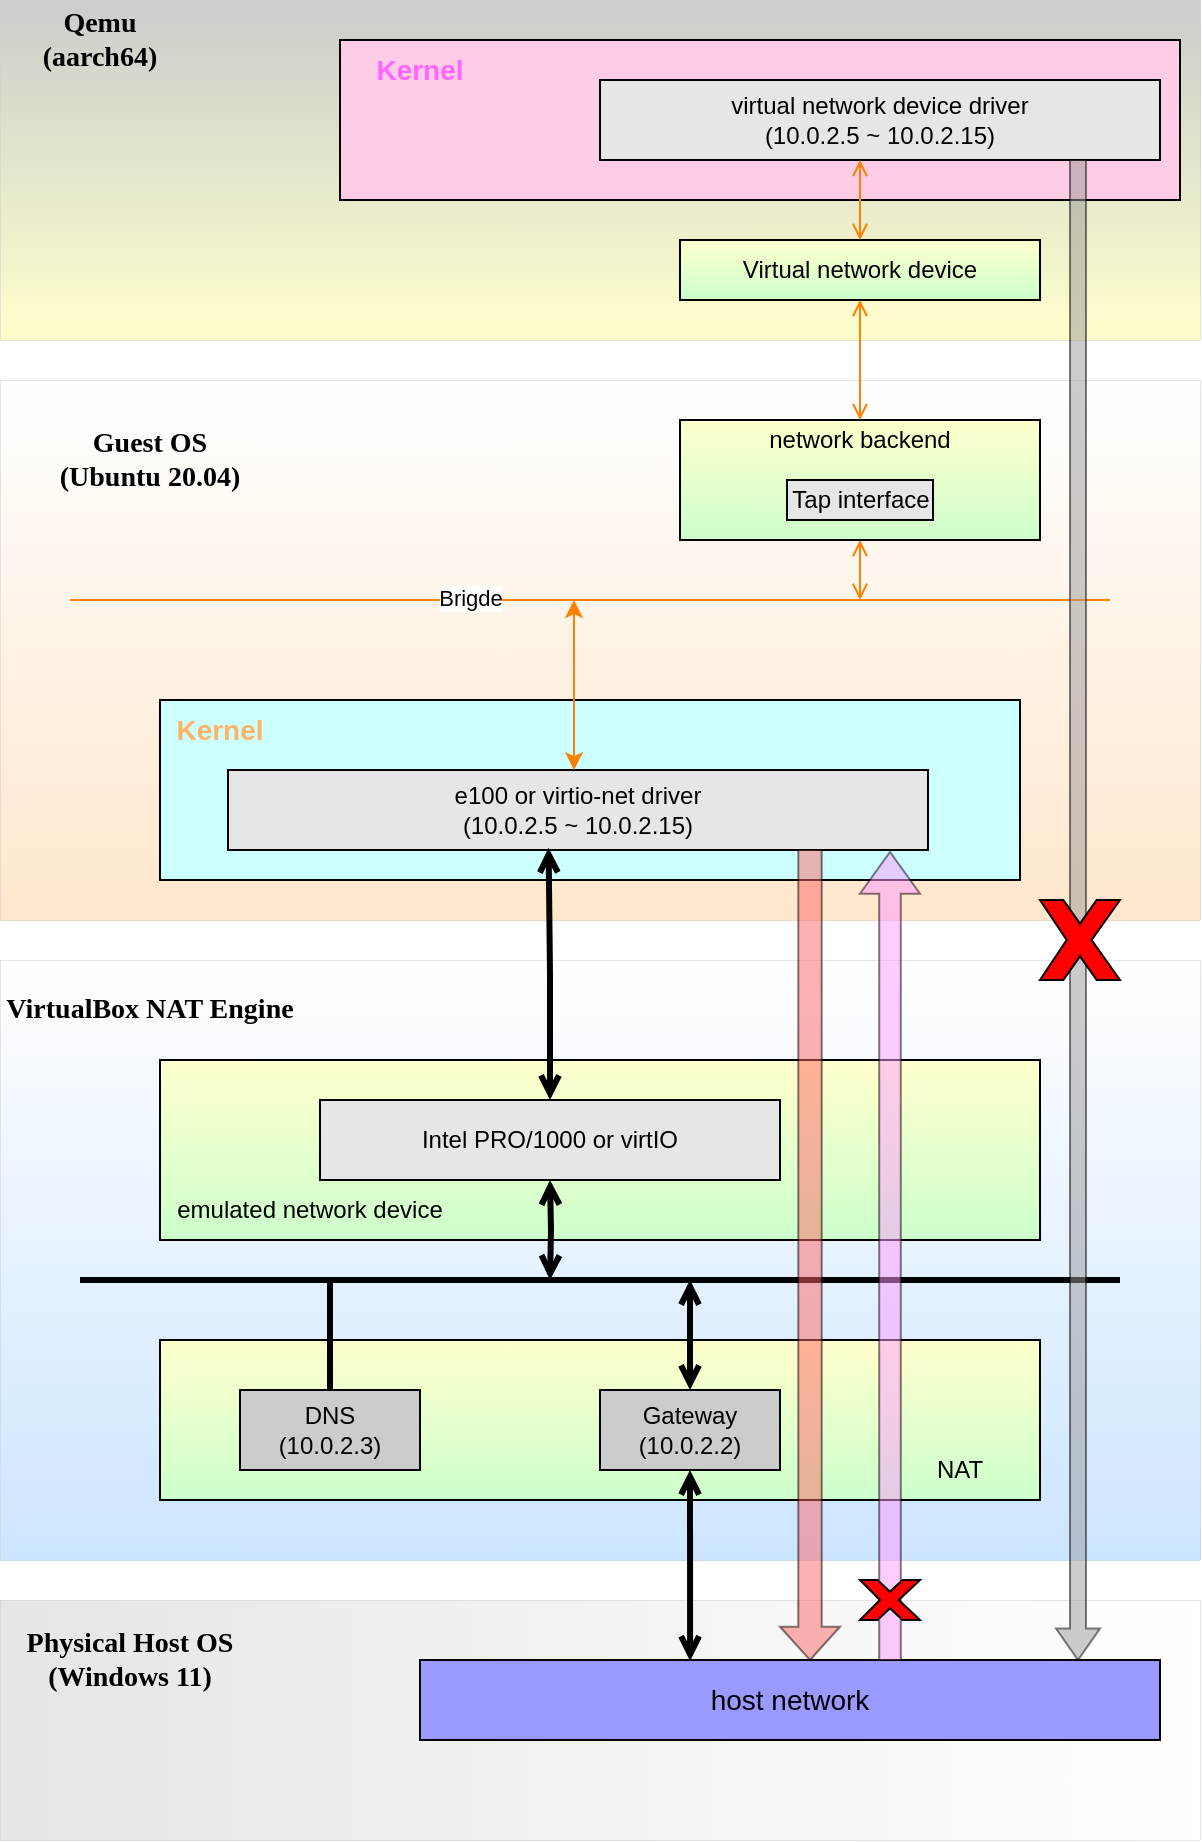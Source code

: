 <mxfile version="22.1.8" type="github">
  <diagram name="第 1 页" id="ANXsYOSUPSdQXI5N-tDR">
    <mxGraphModel dx="1098" dy="1725" grid="1" gridSize="10" guides="1" tooltips="1" connect="1" arrows="1" fold="1" page="1" pageScale="1" pageWidth="827" pageHeight="1169" math="0" shadow="0">
      <root>
        <mxCell id="0" />
        <mxCell id="1" parent="0" />
        <mxCell id="YQJKwAj68iTGBwg1D54c-2" value="" style="rounded=0;whiteSpace=wrap;html=1;gradientColor=#FFFFFF;gradientDirection=east;fillColor=#E6E6E6;strokeWidth=0;" vertex="1" parent="1">
          <mxGeometry x="80" y="400" width="600" height="120" as="geometry" />
        </mxCell>
        <mxCell id="YQJKwAj68iTGBwg1D54c-3" value="" style="whiteSpace=wrap;html=1;rounded=0;align=left;fillColor=#FFFFFF;gradientColor=#CCE5FF;strokeWidth=0;" vertex="1" parent="1">
          <mxGeometry x="80" y="80" width="600" height="300" as="geometry" />
        </mxCell>
        <mxCell id="YQJKwAj68iTGBwg1D54c-5" value="&lt;b&gt;&lt;font style=&quot;font-size: 14px;&quot; face=&quot;Times New Roman&quot;&gt;Physical Host OS&lt;br&gt;(Windows 11)&lt;br&gt;&lt;/font&gt;&lt;/b&gt;" style="text;html=1;strokeColor=none;fillColor=none;align=center;verticalAlign=middle;whiteSpace=wrap;rounded=0;" vertex="1" parent="1">
          <mxGeometry x="90" y="410" width="110" height="40" as="geometry" />
        </mxCell>
        <mxCell id="YQJKwAj68iTGBwg1D54c-6" value="&lt;b&gt;&lt;font style=&quot;font-size: 14px;&quot; face=&quot;Times New Roman&quot;&gt;VirtualBox NAT Engine&lt;/font&gt;&lt;/b&gt;" style="text;html=1;strokeColor=none;fillColor=none;align=center;verticalAlign=middle;whiteSpace=wrap;rounded=0;" vertex="1" parent="1">
          <mxGeometry x="80" y="90" width="150" height="30" as="geometry" />
        </mxCell>
        <mxCell id="YQJKwAj68iTGBwg1D54c-7" value="" style="rounded=0;whiteSpace=wrap;html=1;fillColor=#FFFFCC;gradientColor=#CCFFCC;gradientDirection=south;" vertex="1" parent="1">
          <mxGeometry x="160" y="270" width="440" height="80" as="geometry" />
        </mxCell>
        <mxCell id="YQJKwAj68iTGBwg1D54c-8" value="Gateway&lt;br&gt;(10.0.2.2)" style="rounded=0;whiteSpace=wrap;html=1;fillColor=#CCCCCC;" vertex="1" parent="1">
          <mxGeometry x="380" y="295" width="90" height="40" as="geometry" />
        </mxCell>
        <mxCell id="YQJKwAj68iTGBwg1D54c-9" value="DNS&lt;br&gt;(10.0.2.3)" style="rounded=0;whiteSpace=wrap;html=1;fillColor=#CCCCCC;" vertex="1" parent="1">
          <mxGeometry x="200" y="295" width="90" height="40" as="geometry" />
        </mxCell>
        <mxCell id="YQJKwAj68iTGBwg1D54c-10" value="&lt;font style=&quot;font-size: 14px;&quot;&gt;host network&lt;/font&gt;" style="rounded=0;whiteSpace=wrap;html=1;fillColor=#9999FF;" vertex="1" parent="1">
          <mxGeometry x="290" y="430" width="370" height="40" as="geometry" />
        </mxCell>
        <mxCell id="YQJKwAj68iTGBwg1D54c-11" value="NAT" style="text;html=1;strokeColor=none;fillColor=none;align=center;verticalAlign=middle;whiteSpace=wrap;rounded=0;" vertex="1" parent="1">
          <mxGeometry x="530" y="320" width="60" height="30" as="geometry" />
        </mxCell>
        <mxCell id="YQJKwAj68iTGBwg1D54c-21" value="" style="endArrow=none;html=1;rounded=0;edgeStyle=orthogonalEdgeStyle;strokeWidth=3;" edge="1" parent="1">
          <mxGeometry relative="1" as="geometry">
            <mxPoint x="120" y="240" as="sourcePoint" />
            <mxPoint x="640" y="240" as="targetPoint" />
          </mxGeometry>
        </mxCell>
        <mxCell id="YQJKwAj68iTGBwg1D54c-22" value="" style="endArrow=open;html=1;rounded=0;edgeStyle=orthogonalEdgeStyle;exitX=0.5;exitY=0;exitDx=0;exitDy=0;strokeWidth=3;startArrow=open;startFill=0;endFill=0;" edge="1" parent="1" source="YQJKwAj68iTGBwg1D54c-8">
          <mxGeometry relative="1" as="geometry">
            <mxPoint x="-70" y="260" as="sourcePoint" />
            <mxPoint x="425" y="240" as="targetPoint" />
          </mxGeometry>
        </mxCell>
        <mxCell id="YQJKwAj68iTGBwg1D54c-12" value="" style="rounded=0;whiteSpace=wrap;html=1;fillColor=#FFFFCC;gradientColor=#CCFFCC;gradientDirection=south;" vertex="1" parent="1">
          <mxGeometry x="160" y="130" width="440" height="90" as="geometry" />
        </mxCell>
        <mxCell id="YQJKwAj68iTGBwg1D54c-23" value="" style="endArrow=none;html=1;rounded=0;edgeStyle=orthogonalEdgeStyle;exitX=0.5;exitY=0;exitDx=0;exitDy=0;strokeWidth=3;" edge="1" parent="1" source="YQJKwAj68iTGBwg1D54c-9">
          <mxGeometry relative="1" as="geometry">
            <mxPoint x="240" y="275" as="sourcePoint" />
            <mxPoint x="245" y="240" as="targetPoint" />
          </mxGeometry>
        </mxCell>
        <mxCell id="YQJKwAj68iTGBwg1D54c-25" value="" style="endArrow=open;html=1;rounded=0;edgeStyle=orthogonalEdgeStyle;strokeWidth=3;entryX=0.5;entryY=1;entryDx=0;entryDy=0;startArrow=open;startFill=0;endFill=0;" edge="1" parent="1" target="YQJKwAj68iTGBwg1D54c-13">
          <mxGeometry relative="1" as="geometry">
            <mxPoint x="355" y="240" as="sourcePoint" />
            <mxPoint x="255" y="250" as="targetPoint" />
          </mxGeometry>
        </mxCell>
        <mxCell id="YQJKwAj68iTGBwg1D54c-26" value="" style="endArrow=open;html=1;rounded=0;edgeStyle=orthogonalEdgeStyle;strokeWidth=3;startArrow=open;startFill=0;endFill=0;entryX=0.5;entryY=1;entryDx=0;entryDy=0;exitX=0.365;exitY=0.011;exitDx=0;exitDy=0;exitPerimeter=0;" edge="1" parent="1" source="YQJKwAj68iTGBwg1D54c-10" target="YQJKwAj68iTGBwg1D54c-8">
          <mxGeometry relative="1" as="geometry">
            <mxPoint x="435" y="305" as="sourcePoint" />
            <mxPoint x="425" y="340" as="targetPoint" />
          </mxGeometry>
        </mxCell>
        <mxCell id="YQJKwAj68iTGBwg1D54c-27" value="" style="rounded=0;whiteSpace=wrap;html=1;fillColor=#FFE6CC;gradientColor=#FFFFFF;gradientDirection=north;strokeWidth=0;" vertex="1" parent="1">
          <mxGeometry x="80" y="-210" width="600" height="270" as="geometry" />
        </mxCell>
        <mxCell id="YQJKwAj68iTGBwg1D54c-30" value="" style="rounded=0;whiteSpace=wrap;html=1;fillColor=#CCFFFF;" vertex="1" parent="1">
          <mxGeometry x="160" y="-50" width="430" height="90" as="geometry" />
        </mxCell>
        <mxCell id="YQJKwAj68iTGBwg1D54c-28" value="e100 or virtio-net driver&lt;br&gt;(10.0.2.5 ~ 10.0.2.15)" style="rounded=0;whiteSpace=wrap;html=1;fillColor=#E6E6E6;" vertex="1" parent="1">
          <mxGeometry x="194" y="-15" width="350" height="40" as="geometry" />
        </mxCell>
        <mxCell id="YQJKwAj68iTGBwg1D54c-29" value="&lt;b&gt;&lt;font style=&quot;font-size: 14px;&quot; face=&quot;Times New Roman&quot;&gt;Guest OS&lt;br&gt;(Ubuntu 20.04)&lt;br&gt;&lt;/font&gt;&lt;/b&gt;" style="text;html=1;strokeColor=none;fillColor=none;align=center;verticalAlign=middle;whiteSpace=wrap;rounded=0;" vertex="1" parent="1">
          <mxGeometry x="80" y="-190" width="150" height="40" as="geometry" />
        </mxCell>
        <mxCell id="YQJKwAj68iTGBwg1D54c-31" value="&lt;font color=&quot;#ffb366&quot; style=&quot;font-size: 14px;&quot;&gt;&lt;b&gt;Kernel&lt;/b&gt;&lt;/font&gt;" style="text;html=1;strokeColor=none;fillColor=none;align=center;verticalAlign=middle;whiteSpace=wrap;rounded=0;" vertex="1" parent="1">
          <mxGeometry x="160" y="-50" width="60" height="30" as="geometry" />
        </mxCell>
        <mxCell id="YQJKwAj68iTGBwg1D54c-33" value="" style="shape=singleArrow;direction=south;whiteSpace=wrap;html=1;arrowWidth=0.39;arrowSize=0.041;fillColor=#FF6666;opacity=50;" vertex="1" parent="1">
          <mxGeometry x="470" y="25" width="30" height="405" as="geometry" />
        </mxCell>
        <mxCell id="YQJKwAj68iTGBwg1D54c-32" value="" style="endArrow=open;html=1;rounded=0;edgeStyle=orthogonalEdgeStyle;strokeWidth=3;entryX=0.458;entryY=0.973;entryDx=0;entryDy=0;startArrow=open;startFill=0;endFill=0;exitX=0.5;exitY=0;exitDx=0;exitDy=0;entryPerimeter=0;" edge="1" parent="1" source="YQJKwAj68iTGBwg1D54c-13" target="YQJKwAj68iTGBwg1D54c-28">
          <mxGeometry relative="1" as="geometry">
            <mxPoint x="365" y="250" as="sourcePoint" />
            <mxPoint x="365" y="200" as="targetPoint" />
          </mxGeometry>
        </mxCell>
        <mxCell id="YQJKwAj68iTGBwg1D54c-14" value="emulated network device" style="text;html=1;strokeColor=none;fillColor=none;align=center;verticalAlign=middle;whiteSpace=wrap;rounded=0;" vertex="1" parent="1">
          <mxGeometry x="160" y="190" width="150" height="30" as="geometry" />
        </mxCell>
        <mxCell id="YQJKwAj68iTGBwg1D54c-13" value="Intel PRO/1000 or virtIO" style="rounded=0;whiteSpace=wrap;html=1;fillColor=#E6E6E6;" vertex="1" parent="1">
          <mxGeometry x="240" y="150" width="230" height="40" as="geometry" />
        </mxCell>
        <mxCell id="YQJKwAj68iTGBwg1D54c-35" value="" style="html=1;shadow=0;dashed=0;align=center;verticalAlign=middle;shape=mxgraph.arrows2.arrow;dy=0.64;dx=20.86;direction=north;notch=0;fillColor=#FF99FF;opacity=50;" vertex="1" parent="1">
          <mxGeometry x="510" y="26" width="30" height="404" as="geometry" />
        </mxCell>
        <mxCell id="YQJKwAj68iTGBwg1D54c-36" value="" style="verticalLabelPosition=bottom;verticalAlign=top;html=1;shape=mxgraph.basic.x;fillColor=#FF0000;" vertex="1" parent="1">
          <mxGeometry x="510" y="390" width="30" height="20" as="geometry" />
        </mxCell>
        <mxCell id="YQJKwAj68iTGBwg1D54c-39" value="" style="rounded=0;whiteSpace=wrap;html=1;fillColor=#FFFFCC;gradientColor=#CCCCCC;gradientDirection=north;strokeWidth=0;" vertex="1" parent="1">
          <mxGeometry x="80" y="-400" width="600" height="170" as="geometry" />
        </mxCell>
        <mxCell id="YQJKwAj68iTGBwg1D54c-40" value="&lt;b&gt;&lt;font style=&quot;font-size: 14px;&quot; face=&quot;Times New Roman&quot;&gt;Qemu&lt;br&gt;(aarch64)&lt;br&gt;&lt;/font&gt;&lt;/b&gt;" style="text;html=1;strokeColor=none;fillColor=none;align=center;verticalAlign=middle;whiteSpace=wrap;rounded=0;" vertex="1" parent="1">
          <mxGeometry x="80" y="-400" width="100" height="40" as="geometry" />
        </mxCell>
        <mxCell id="YQJKwAj68iTGBwg1D54c-42" value="" style="endArrow=none;html=1;rounded=0;edgeStyle=orthogonalEdgeStyle;strokeWidth=1;strokeColor=#FF8000;" edge="1" parent="1">
          <mxGeometry relative="1" as="geometry">
            <mxPoint x="115" y="-100.0" as="sourcePoint" />
            <mxPoint x="635" y="-100.0" as="targetPoint" />
          </mxGeometry>
        </mxCell>
        <mxCell id="YQJKwAj68iTGBwg1D54c-47" value="Brigde" style="edgeLabel;html=1;align=center;verticalAlign=middle;resizable=0;points=[];" vertex="1" connectable="0" parent="YQJKwAj68iTGBwg1D54c-42">
          <mxGeometry x="-0.232" y="1" relative="1" as="geometry">
            <mxPoint as="offset" />
          </mxGeometry>
        </mxCell>
        <mxCell id="YQJKwAj68iTGBwg1D54c-45" value="" style="endArrow=open;html=1;rounded=0;edgeStyle=orthogonalEdgeStyle;strokeWidth=1;entryX=0.5;entryY=1;entryDx=0;entryDy=0;startArrow=open;startFill=0;endFill=0;strokeColor=#FF8000;" edge="1" parent="1" target="YQJKwAj68iTGBwg1D54c-50">
          <mxGeometry relative="1" as="geometry">
            <mxPoint x="510" y="-100" as="sourcePoint" />
            <mxPoint x="385" y="-90" as="targetPoint" />
            <Array as="points">
              <mxPoint x="510" y="-100" />
              <mxPoint x="510" y="-140" />
            </Array>
          </mxGeometry>
        </mxCell>
        <mxCell id="YQJKwAj68iTGBwg1D54c-46" value="" style="endArrow=classic;html=1;rounded=0;edgeStyle=orthogonalEdgeStyle;strokeWidth=1;exitX=0.86;exitY=0.002;exitDx=0;exitDy=0;exitPerimeter=0;startArrow=classic;startFill=1;endFill=1;strokeColor=#FF8000;" edge="1" parent="1">
          <mxGeometry relative="1" as="geometry">
            <mxPoint x="367" y="-14.92" as="sourcePoint" />
            <mxPoint x="367" y="-100" as="targetPoint" />
            <Array as="points" />
          </mxGeometry>
        </mxCell>
        <mxCell id="YQJKwAj68iTGBwg1D54c-49" value="Virtual network device" style="rounded=0;whiteSpace=wrap;html=1;fillColor=#FFFFCC;gradientColor=#CCFFCC;gradientDirection=south;" vertex="1" parent="1">
          <mxGeometry x="420" y="-280" width="180" height="30" as="geometry" />
        </mxCell>
        <mxCell id="YQJKwAj68iTGBwg1D54c-50" value="" style="rounded=0;whiteSpace=wrap;html=1;fillColor=#FFFFCC;gradientColor=#CCFFCC;gradientDirection=south;" vertex="1" parent="1">
          <mxGeometry x="420" y="-190" width="180" height="60" as="geometry" />
        </mxCell>
        <mxCell id="YQJKwAj68iTGBwg1D54c-44" value="Tap interface" style="rounded=0;whiteSpace=wrap;html=1;fillColor=#E6E6E6;" vertex="1" parent="1">
          <mxGeometry x="473.5" y="-160" width="73" height="20" as="geometry" />
        </mxCell>
        <mxCell id="YQJKwAj68iTGBwg1D54c-52" value="network backend" style="text;html=1;strokeColor=none;fillColor=none;align=center;verticalAlign=middle;whiteSpace=wrap;rounded=0;" vertex="1" parent="1">
          <mxGeometry x="460" y="-190" width="100" height="20" as="geometry" />
        </mxCell>
        <mxCell id="YQJKwAj68iTGBwg1D54c-56" value="" style="endArrow=open;html=1;rounded=0;edgeStyle=orthogonalEdgeStyle;exitX=0.5;exitY=0;exitDx=0;exitDy=0;entryX=0.5;entryY=1;entryDx=0;entryDy=0;strokeWidth=1;startArrow=open;startFill=0;endFill=0;strokeColor=#FF8000;" edge="1" parent="1" source="YQJKwAj68iTGBwg1D54c-52" target="YQJKwAj68iTGBwg1D54c-49">
          <mxGeometry width="50" height="50" relative="1" as="geometry">
            <mxPoint x="490" y="-160" as="sourcePoint" />
            <mxPoint x="540" y="-210" as="targetPoint" />
            <Array as="points" />
          </mxGeometry>
        </mxCell>
        <mxCell id="YQJKwAj68iTGBwg1D54c-57" value="" style="rounded=0;whiteSpace=wrap;html=1;fillColor=#FFCCE6;" vertex="1" parent="1">
          <mxGeometry x="250" y="-380" width="420" height="80" as="geometry" />
        </mxCell>
        <mxCell id="YQJKwAj68iTGBwg1D54c-58" value="virtual network device driver&lt;br&gt;(10.0.2.5 ~ 10.0.2.15)" style="rounded=0;whiteSpace=wrap;html=1;fillColor=#E6E6E6;" vertex="1" parent="1">
          <mxGeometry x="380" y="-360" width="280" height="40" as="geometry" />
        </mxCell>
        <mxCell id="YQJKwAj68iTGBwg1D54c-61" value="&lt;font color=&quot;#ff66ff&quot; style=&quot;font-size: 14px;&quot;&gt;&lt;b style=&quot;&quot;&gt;Kernel&lt;/b&gt;&lt;/font&gt;" style="text;html=1;strokeColor=none;fillColor=none;align=center;verticalAlign=middle;whiteSpace=wrap;rounded=0;" vertex="1" parent="1">
          <mxGeometry x="260" y="-380" width="60" height="30" as="geometry" />
        </mxCell>
        <mxCell id="YQJKwAj68iTGBwg1D54c-62" value="" style="endArrow=open;html=1;rounded=0;edgeStyle=orthogonalEdgeStyle;entryX=0.5;entryY=1;entryDx=0;entryDy=0;strokeWidth=1;startArrow=open;startFill=0;endFill=0;strokeColor=#FF8000;" edge="1" parent="1">
          <mxGeometry width="50" height="50" relative="1" as="geometry">
            <mxPoint x="510" y="-280" as="sourcePoint" />
            <mxPoint x="510" y="-320" as="targetPoint" />
            <Array as="points" />
          </mxGeometry>
        </mxCell>
        <mxCell id="YQJKwAj68iTGBwg1D54c-64" value="" style="shape=singleArrow;direction=south;whiteSpace=wrap;html=1;arrowWidth=0.364;arrowSize=0.021;fillColor=#999999;opacity=50;" vertex="1" parent="1">
          <mxGeometry x="608" y="-320" width="22" height="750" as="geometry" />
        </mxCell>
        <mxCell id="YQJKwAj68iTGBwg1D54c-65" value="" style="verticalLabelPosition=bottom;verticalAlign=top;html=1;shape=mxgraph.basic.x;fillColor=#FF0000;" vertex="1" parent="1">
          <mxGeometry x="600" y="50" width="40" height="40" as="geometry" />
        </mxCell>
      </root>
    </mxGraphModel>
  </diagram>
</mxfile>
